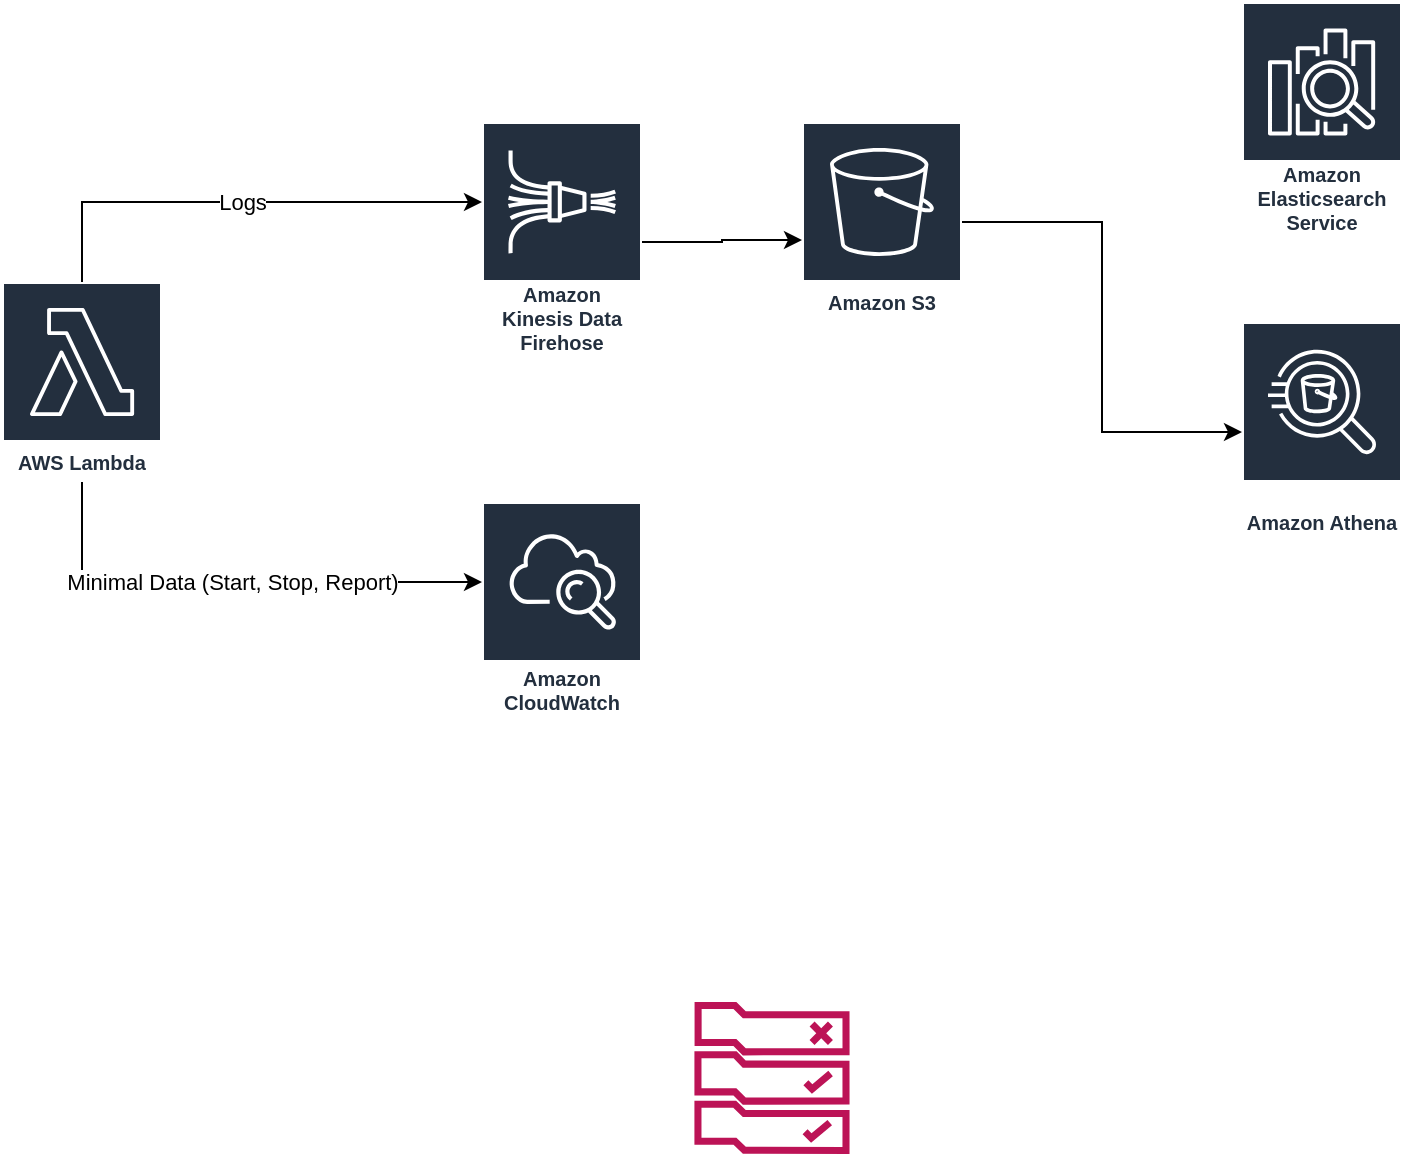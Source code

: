 <mxfile version="10.9.5" type="device"><diagram id="xKckPSTvtyUMdJi4N7cZ" name="Page-1"><mxGraphModel dx="1406" dy="736" grid="1" gridSize="10" guides="1" tooltips="1" connect="1" arrows="1" fold="1" page="1" pageScale="1" pageWidth="1169" pageHeight="827" math="0" shadow="0"><root><mxCell id="0"/><mxCell id="1" parent="0"/><mxCell id="qVKQ4J0Wx3n5572ZKe2K-10" style="edgeStyle=orthogonalEdgeStyle;rounded=0;orthogonalLoop=1;jettySize=auto;html=1;entryX=0;entryY=0.59;entryDx=0;entryDy=0;entryPerimeter=0;" edge="1" parent="1" source="qVKQ4J0Wx3n5572ZKe2K-1" target="qVKQ4J0Wx3n5572ZKe2K-9"><mxGeometry relative="1" as="geometry"/></mxCell><mxCell id="qVKQ4J0Wx3n5572ZKe2K-1" value="Amazon Kinesis Data Firehose" style="outlineConnect=0;fontColor=#232F3E;gradientColor=none;strokeColor=#ffffff;fillColor=#232F3E;dashed=0;verticalLabelPosition=middle;verticalAlign=bottom;align=center;html=1;whiteSpace=wrap;fontSize=10;fontStyle=1;spacing=3;shape=mxgraph.aws4.productIcon;prIcon=mxgraph.aws4.kinesis_data_firehose;" vertex="1" parent="1"><mxGeometry x="400" y="90" width="80" height="120" as="geometry"/></mxCell><mxCell id="qVKQ4J0Wx3n5572ZKe2K-2" value="Amazon Elasticsearch Service" style="outlineConnect=0;fontColor=#232F3E;gradientColor=none;strokeColor=#ffffff;fillColor=#232F3E;dashed=0;verticalLabelPosition=middle;verticalAlign=bottom;align=center;html=1;whiteSpace=wrap;fontSize=10;fontStyle=1;spacing=3;shape=mxgraph.aws4.productIcon;prIcon=mxgraph.aws4.elasticsearch_service;" vertex="1" parent="1"><mxGeometry x="780" y="30" width="80" height="120" as="geometry"/></mxCell><mxCell id="qVKQ4J0Wx3n5572ZKe2K-4" value="Amazon CloudWatch" style="outlineConnect=0;fontColor=#232F3E;gradientColor=none;strokeColor=#ffffff;fillColor=#232F3E;dashed=0;verticalLabelPosition=middle;verticalAlign=bottom;align=center;html=1;whiteSpace=wrap;fontSize=10;fontStyle=1;spacing=3;shape=mxgraph.aws4.productIcon;prIcon=mxgraph.aws4.cloudwatch;" vertex="1" parent="1"><mxGeometry x="400" y="280" width="80" height="110" as="geometry"/></mxCell><mxCell id="qVKQ4J0Wx3n5572ZKe2K-5" value="" style="outlineConnect=0;fontColor=#232F3E;gradientColor=none;fillColor=#BC1356;strokeColor=none;dashed=0;verticalLabelPosition=bottom;verticalAlign=top;align=center;html=1;fontSize=12;fontStyle=0;aspect=fixed;pointerEvents=1;shape=mxgraph.aws4.rule_2;" vertex="1" parent="1"><mxGeometry x="506" y="530" width="78" height="76" as="geometry"/></mxCell><mxCell id="qVKQ4J0Wx3n5572ZKe2K-7" value="Minimal Data (Start, Stop, Report)" style="edgeStyle=orthogonalEdgeStyle;rounded=0;orthogonalLoop=1;jettySize=auto;html=1;" edge="1" parent="1" source="qVKQ4J0Wx3n5572ZKe2K-6" target="qVKQ4J0Wx3n5572ZKe2K-4"><mxGeometry relative="1" as="geometry"><Array as="points"><mxPoint x="200" y="320"/></Array></mxGeometry></mxCell><mxCell id="qVKQ4J0Wx3n5572ZKe2K-8" value="Logs" style="edgeStyle=orthogonalEdgeStyle;rounded=0;orthogonalLoop=1;jettySize=auto;html=1;" edge="1" parent="1" source="qVKQ4J0Wx3n5572ZKe2K-6" target="qVKQ4J0Wx3n5572ZKe2K-1"><mxGeometry relative="1" as="geometry"><Array as="points"><mxPoint x="200" y="130"/></Array></mxGeometry></mxCell><mxCell id="qVKQ4J0Wx3n5572ZKe2K-6" value="AWS Lambda" style="outlineConnect=0;fontColor=#232F3E;gradientColor=none;strokeColor=#ffffff;fillColor=#232F3E;dashed=0;verticalLabelPosition=middle;verticalAlign=bottom;align=center;html=1;whiteSpace=wrap;fontSize=10;fontStyle=1;spacing=3;shape=mxgraph.aws4.productIcon;prIcon=mxgraph.aws4.lambda;" vertex="1" parent="1"><mxGeometry x="160" y="170" width="80" height="100" as="geometry"/></mxCell><mxCell id="qVKQ4J0Wx3n5572ZKe2K-12" style="edgeStyle=orthogonalEdgeStyle;rounded=0;orthogonalLoop=1;jettySize=auto;html=1;" edge="1" parent="1" source="qVKQ4J0Wx3n5572ZKe2K-9" target="qVKQ4J0Wx3n5572ZKe2K-11"><mxGeometry relative="1" as="geometry"/></mxCell><mxCell id="qVKQ4J0Wx3n5572ZKe2K-9" value="Amazon S3" style="outlineConnect=0;fontColor=#232F3E;gradientColor=none;strokeColor=#ffffff;fillColor=#232F3E;dashed=0;verticalLabelPosition=middle;verticalAlign=bottom;align=center;html=1;whiteSpace=wrap;fontSize=10;fontStyle=1;spacing=3;shape=mxgraph.aws4.productIcon;prIcon=mxgraph.aws4.s3;" vertex="1" parent="1"><mxGeometry x="560" y="90" width="80" height="100" as="geometry"/></mxCell><mxCell id="qVKQ4J0Wx3n5572ZKe2K-11" value="Amazon Athena" style="outlineConnect=0;fontColor=#232F3E;gradientColor=none;strokeColor=#ffffff;fillColor=#232F3E;dashed=0;verticalLabelPosition=middle;verticalAlign=bottom;align=center;html=1;whiteSpace=wrap;fontSize=10;fontStyle=1;spacing=3;shape=mxgraph.aws4.productIcon;prIcon=mxgraph.aws4.athena;" vertex="1" parent="1"><mxGeometry x="780" y="190" width="80" height="110" as="geometry"/></mxCell></root></mxGraphModel></diagram></mxfile>